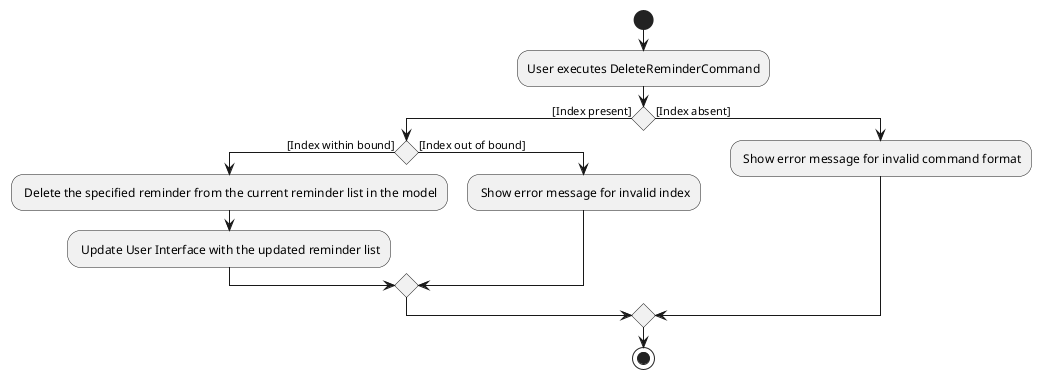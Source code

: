 @startuml
start
:User executes DeleteReminderCommand;

if() then ([Index present])
    if() then ([Index within bound])
        : Delete the specified reminder from the current reminder list in the model;
        : Update User Interface with the updated reminder list;
    else ([Index out of bound])
        : Show error message for invalid index;
    endif
else([Index absent])
    : Show error message for invalid command format;
endif
stop
@enduml

